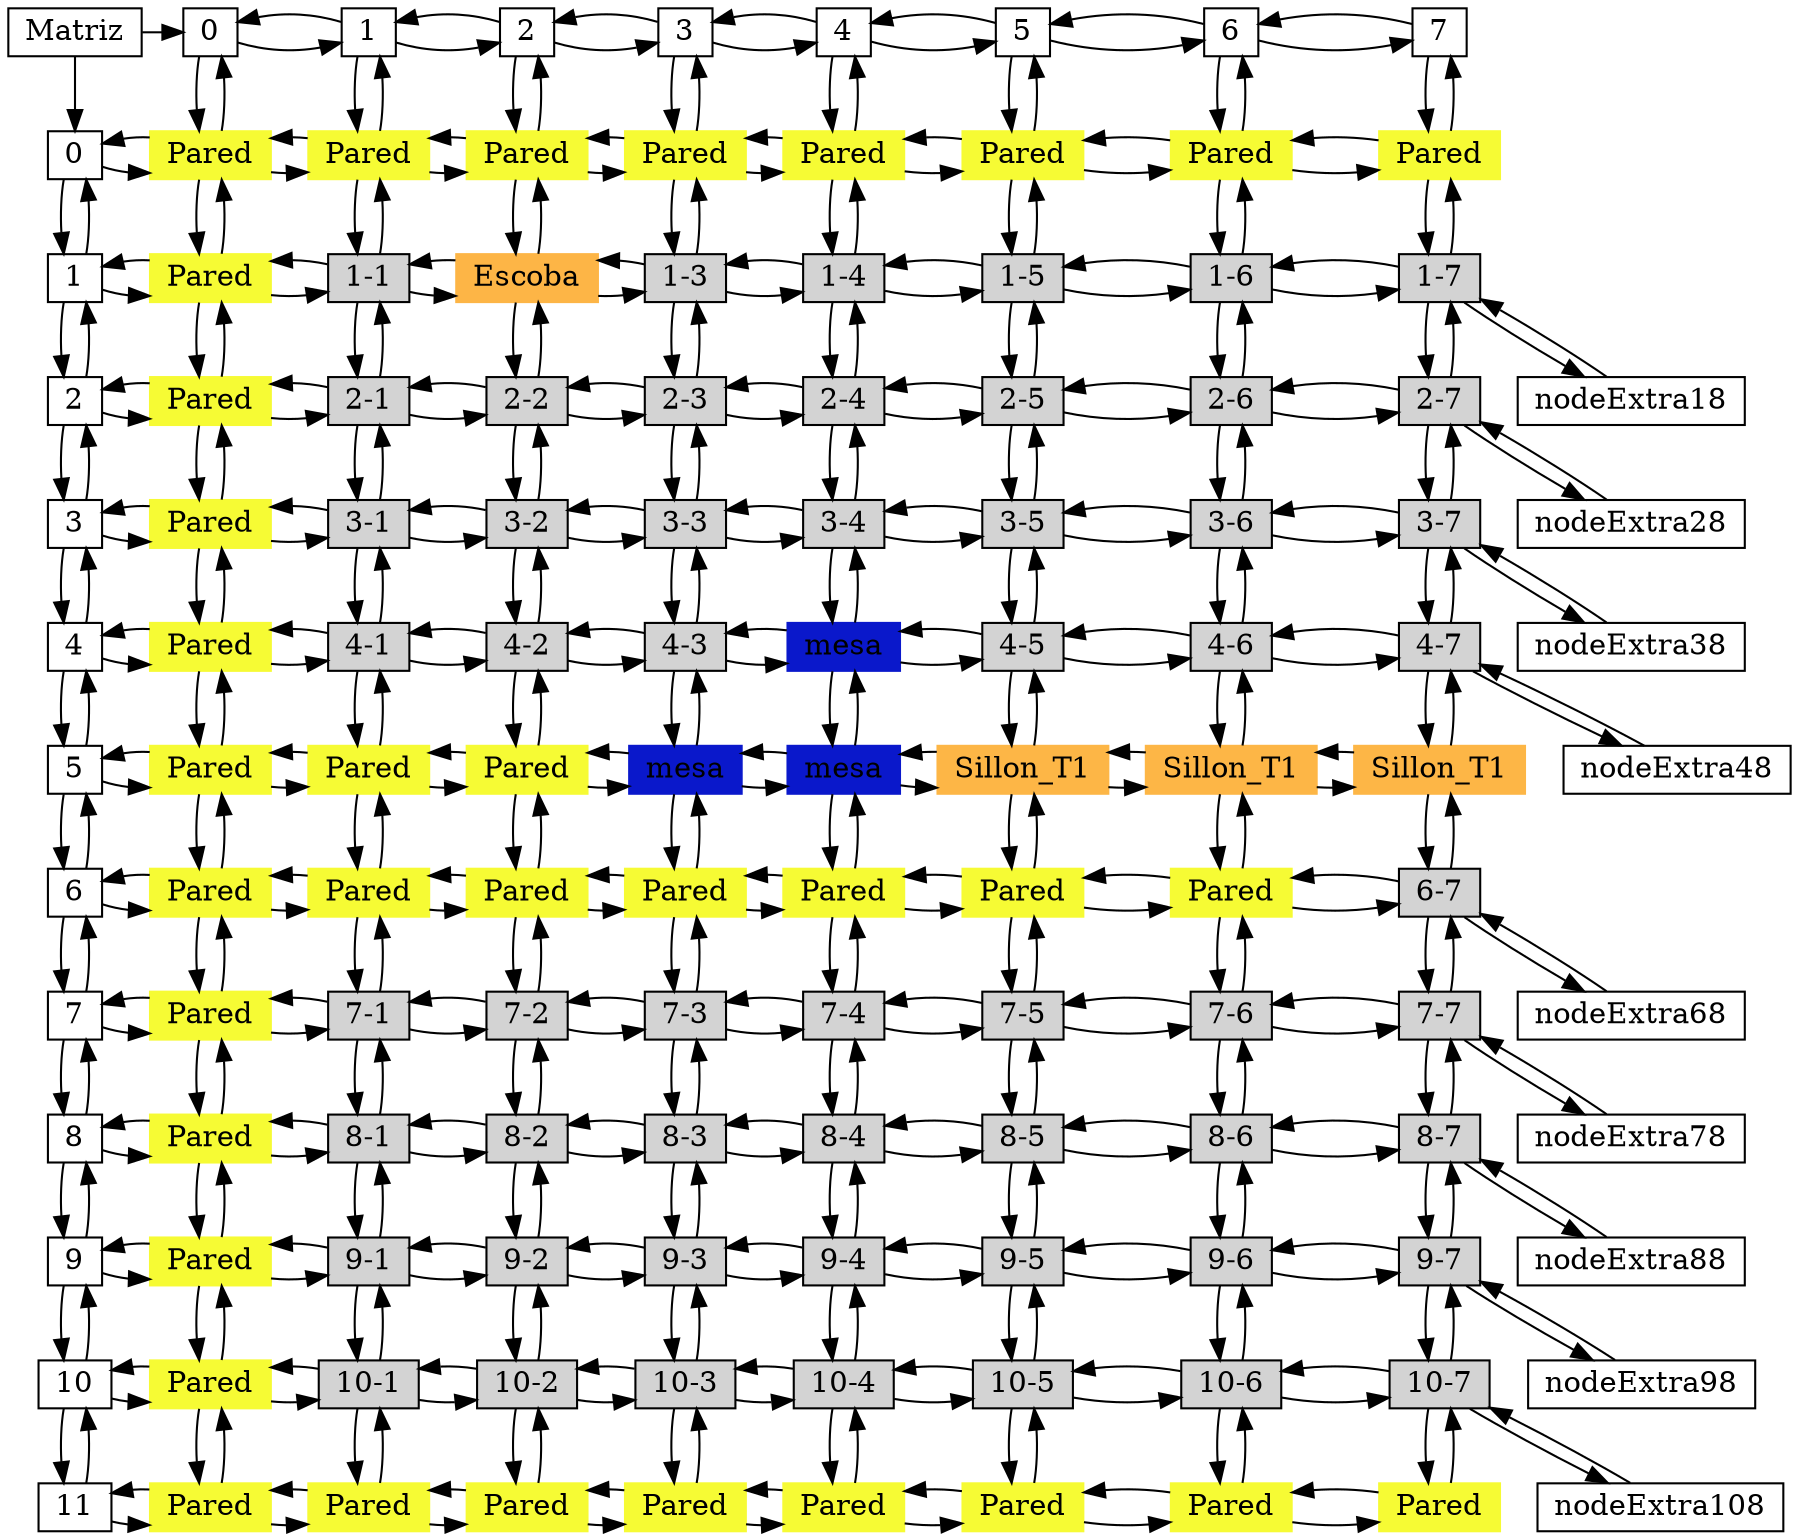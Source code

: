 digraph G {
rankdir = TB; 
node [shape=box, width=.1, height=.1]; 
node0 [label = "Matriz", group=-1] 
{ 
rank=same; node0, nodeY0, nodeY1, nodeY2, nodeY3, nodeY4, nodeY5, nodeY6, nodeY7; 
} 
{ 
rank=same; nodeX0, node00, node01, node02, node03, node04, node05, node06, node07; 
} 
{ 
rank=same; nodeX1, node10, nodeExtra11, nodeExtra13, nodeExtra14, nodeExtra15, nodeExtra16, nodeExtra17, node12, nodeExtra11, nodeExtra13, nodeExtra14, nodeExtra15, nodeExtra16, nodeExtra17; 
} 
{ 
rank=same; nodeX2, node20, nodeExtra21, nodeExtra22, nodeExtra23, nodeExtra24, nodeExtra25, nodeExtra26, nodeExtra27; 
} 
{ 
rank=same; nodeX3, node30, nodeExtra31, nodeExtra32, nodeExtra33, nodeExtra34, nodeExtra35, nodeExtra36, nodeExtra37; 
} 
{ 
rank=same; nodeX4, node40, nodeExtra41, nodeExtra42, nodeExtra43, nodeExtra45, nodeExtra46, nodeExtra47, node44, nodeExtra41, nodeExtra42, nodeExtra43, nodeExtra45, nodeExtra46, nodeExtra47; 
} 
{ 
rank=same; nodeX5, node50, node51, node52, node53, node54, node55, node56, node57; 
} 
{ 
rank=same; nodeX6, node60, nodeExtra67, node61, nodeExtra67, node62, nodeExtra67, node63, nodeExtra67, node64, nodeExtra67, node65, nodeExtra67, node66, nodeExtra67; 
} 
{ 
rank=same; nodeX7, node70, nodeExtra71, nodeExtra72, nodeExtra73, nodeExtra74, nodeExtra75, nodeExtra76, nodeExtra77; 
} 
{ 
rank=same; nodeX8, node80, nodeExtra81, nodeExtra82, nodeExtra83, nodeExtra84, nodeExtra85, nodeExtra86, nodeExtra87; 
} 
{ 
rank=same; nodeX9, node90, nodeExtra91, nodeExtra92, nodeExtra93, nodeExtra94, nodeExtra95, nodeExtra96, nodeExtra97; 
} 
{ 
rank=same; nodeX10, node100, nodeExtra101, nodeExtra102, nodeExtra103, nodeExtra104, nodeExtra105, nodeExtra106, nodeExtra107; 
} 
{ 
rank=same; nodeX11, node110, node111, node112, node113, node114, node115, node116, node117; 
} 
nodeY0[label = "0", group=0]; 
nodeY1[label = "1", group=1]; 
nodeY2[label = "2", group=2]; 
nodeY3[label = "3", group=3]; 
nodeY4[label = "4", group=4]; 
nodeY5[label = "5", group=5]; 
nodeY6[label = "6", group=6]; 
nodeY7[label = "7", group=7]; 
nodeX0[label = "0", group=-1]; 
nodeX1[label = "1", group=-1]; 
nodeX2[label = "2", group=-1]; 
nodeX3[label = "3", group=-1]; 
nodeX4[label = "4", group=-1]; 
nodeX5[label = "5", group=-1]; 
nodeX6[label = "6", group=-1]; 
nodeX7[label = "7", group=-1]; 
nodeX8[label = "8", group=-1]; 
nodeX9[label = "9", group=-1]; 
nodeX10[label = "10", group=-1]; 
nodeX11[label = "11", group=-1]; 
nodeExtra11[label = "1-1", group=1, style=filled]; 
nodeExtra21[label = "2-1", group=1, style=filled]; 
nodeExtra31[label = "3-1", group=1, style=filled]; 
nodeExtra41[label = "4-1", group=1, style=filled]; 
nodeExtra71[label = "7-1", group=1, style=filled]; 
nodeExtra81[label = "8-1", group=1, style=filled]; 
nodeExtra91[label = "9-1", group=1, style=filled]; 
nodeExtra101[label = "10-1", group=1, style=filled]; 
nodeExtra22[label = "2-2", group=2, style=filled]; 
nodeExtra32[label = "3-2", group=2, style=filled]; 
nodeExtra42[label = "4-2", group=2, style=filled]; 
nodeExtra72[label = "7-2", group=2, style=filled]; 
nodeExtra82[label = "8-2", group=2, style=filled]; 
nodeExtra92[label = "9-2", group=2, style=filled]; 
nodeExtra102[label = "10-2", group=2, style=filled]; 
nodeExtra13[label = "1-3", group=3, style=filled]; 
nodeExtra23[label = "2-3", group=3, style=filled]; 
nodeExtra33[label = "3-3", group=3, style=filled]; 
nodeExtra43[label = "4-3", group=3, style=filled]; 
nodeExtra73[label = "7-3", group=3, style=filled]; 
nodeExtra83[label = "8-3", group=3, style=filled]; 
nodeExtra93[label = "9-3", group=3, style=filled]; 
nodeExtra103[label = "10-3", group=3, style=filled]; 
nodeExtra14[label = "1-4", group=4, style=filled]; 
nodeExtra24[label = "2-4", group=4, style=filled]; 
nodeExtra34[label = "3-4", group=4, style=filled]; 
nodeExtra74[label = "7-4", group=4, style=filled]; 
nodeExtra84[label = "8-4", group=4, style=filled]; 
nodeExtra94[label = "9-4", group=4, style=filled]; 
nodeExtra104[label = "10-4", group=4, style=filled]; 
nodeExtra15[label = "1-5", group=5, style=filled]; 
nodeExtra25[label = "2-5", group=5, style=filled]; 
nodeExtra35[label = "3-5", group=5, style=filled]; 
nodeExtra45[label = "4-5", group=5, style=filled]; 
nodeExtra75[label = "7-5", group=5, style=filled]; 
nodeExtra85[label = "8-5", group=5, style=filled]; 
nodeExtra95[label = "9-5", group=5, style=filled]; 
nodeExtra105[label = "10-5", group=5, style=filled]; 
nodeExtra16[label = "1-6", group=6, style=filled]; 
nodeExtra26[label = "2-6", group=6, style=filled]; 
nodeExtra36[label = "3-6", group=6, style=filled]; 
nodeExtra46[label = "4-6", group=6, style=filled]; 
nodeExtra76[label = "7-6", group=6, style=filled]; 
nodeExtra86[label = "8-6", group=6, style=filled]; 
nodeExtra96[label = "9-6", group=6, style=filled]; 
nodeExtra106[label = "10-6", group=6, style=filled]; 
nodeExtra17[label = "1-7", group=7, style=filled]; 
nodeExtra27[label = "2-7", group=7, style=filled]; 
nodeExtra37[label = "3-7", group=7, style=filled]; 
nodeExtra47[label = "4-7", group=7, style=filled]; 
nodeExtra67[label = "6-7", group=7, style=filled]; 
nodeExtra77[label = "7-7", group=7, style=filled]; 
nodeExtra87[label = "8-7", group=7, style=filled]; 
nodeExtra97[label = "9-7", group=7, style=filled]; 
nodeExtra107[label = "10-7", group=7, style=filled]; 
node00[label = "Pared", group=0, style=filled, color="#F6FB34"]; 
node01[label = "Pared", group=1, style=filled, color="#F6FB34"]; 
node02[label = "Pared", group=2, style=filled, color="#F6FB34"]; 
node03[label = "Pared", group=3, style=filled, color="#F6FB34"]; 
node04[label = "Pared", group=4, style=filled, color="#F6FB34"]; 
node05[label = "Pared", group=5, style=filled, color="#F6FB34"]; 
node06[label = "Pared", group=6, style=filled, color="#F6FB34"]; 
node07[label = "Pared", group=7, style=filled, color="#F6FB34"]; 
node10[label = "Pared", group=0, style=filled, color="#F6FB34"]; 
node12[label = "Escoba", group=2, style=filled, color="#FDB546"]; 
node20[label = "Pared", group=0, style=filled, color="#F6FB34"]; 
node30[label = "Pared", group=0, style=filled, color="#F6FB34"]; 
node40[label = "Pared", group=0, style=filled, color="#F6FB34"]; 
node44[label = "mesa", group=4, style=filled, color="#0A18CB"]; 
node50[label = "Pared", group=0, style=filled, color="#F6FB34"]; 
node51[label = "Pared", group=1, style=filled, color="#F6FB34"]; 
node52[label = "Pared", group=2, style=filled, color="#F6FB34"]; 
node53[label = "mesa", group=3, style=filled, color="#0A18CB"]; 
node54[label = "mesa", group=4, style=filled, color="#0A18CB"]; 
node55[label = "Sillon_T1", group=5, style=filled, color="#FDB646"]; 
node56[label = "Sillon_T1", group=6, style=filled, color="#FDB646"]; 
node57[label = "Sillon_T1", group=7, style=filled, color="#FDB646"]; 
node60[label = "Pared", group=0, style=filled, color="#F6FB34"]; 
node61[label = "Pared", group=1, style=filled, color="#F6FB34"]; 
node62[label = "Pared", group=2, style=filled, color="#F6FB34"]; 
node63[label = "Pared", group=3, style=filled, color="#F6FB34"]; 
node64[label = "Pared", group=4, style=filled, color="#F6FB34"]; 
node65[label = "Pared", group=5, style=filled, color="#F6FB34"]; 
node66[label = "Pared", group=6, style=filled, color="#F6FB34"]; 
node70[label = "Pared", group=0, style=filled, color="#F6FB34"]; 
node80[label = "Pared", group=0, style=filled, color="#F6FB34"]; 
node90[label = "Pared", group=0, style=filled, color="#F6FB34"]; 
node100[label = "Pared", group=0, style=filled, color="#F6FB34"]; 
node110[label = "Pared", group=0, style=filled, color="#F6FB34"]; 
node111[label = "Pared", group=1, style=filled, color="#F6FB34"]; 
node112[label = "Pared", group=2, style=filled, color="#F6FB34"]; 
node113[label = "Pared", group=3, style=filled, color="#F6FB34"]; 
node114[label = "Pared", group=4, style=filled, color="#F6FB34"]; 
node115[label = "Pared", group=5, style=filled, color="#F6FB34"]; 
node116[label = "Pared", group=6, style=filled, color="#F6FB34"]; 
node117[label = "Pared", group=7, style=filled, color="#F6FB34"]; 
node0->nodeY0; 
node0->nodeX0; 
nodeY0->nodeY1;
nodeY1->nodeY0;
nodeY0->node00; 
node00->nodeY0; 
node00->node10; 
node10->node00; 
node10->node20; 
node20->node10; 
node20->node30; 
node30->node20; 
node30->node40; 
node40->node30; 
node40->node50; 
node50->node40; 
node50->node60; 
node60->node50; 
node60->node70; 
node70->node60; 
node70->node80; 
node80->node70; 
node80->node90; 
node90->node80; 
node90->node100; 
node100->node90; 
node100->node110; 
node110->node100; 
nodeY1->nodeY2;
nodeY2->nodeY1;
nodeY1->node01; 
node01->nodeY1; 
node01->nodeExtra11; 
nodeExtra11->node01; 
nodeExtra41->node51; 
node51->nodeExtra41; 
nodeExtra11->nodeExtra21; 
nodeExtra21->nodeExtra11; 
nodeExtra21->nodeExtra31; 
nodeExtra31->nodeExtra21; 
nodeExtra31->nodeExtra41; 
nodeExtra41->nodeExtra31; 
node51->node61; 
node61->node51; 
node61->nodeExtra71; 
nodeExtra71->node61; 
nodeExtra101->node111; 
node111->nodeExtra101; 
nodeExtra71->nodeExtra81; 
nodeExtra81->nodeExtra71; 
nodeExtra81->nodeExtra91; 
nodeExtra91->nodeExtra81; 
nodeExtra91->nodeExtra101; 
nodeExtra101->nodeExtra91; 
nodeY2->nodeY3;
nodeY3->nodeY2;
nodeY2->node02; 
node02->nodeY2; 
node02->node12; 
node12->node02; 
node12->nodeExtra22; 
nodeExtra22->node12; 
nodeExtra42->node52; 
node52->nodeExtra42; 
nodeExtra22->nodeExtra32; 
nodeExtra32->nodeExtra22; 
nodeExtra32->nodeExtra42; 
nodeExtra42->nodeExtra32; 
node52->node62; 
node62->node52; 
node62->nodeExtra72; 
nodeExtra72->node62; 
nodeExtra102->node112; 
node112->nodeExtra102; 
nodeExtra72->nodeExtra82; 
nodeExtra82->nodeExtra72; 
nodeExtra82->nodeExtra92; 
nodeExtra92->nodeExtra82; 
nodeExtra92->nodeExtra102; 
nodeExtra102->nodeExtra92; 
nodeY3->nodeY4;
nodeY4->nodeY3;
nodeY3->node03; 
node03->nodeY3; 
node03->nodeExtra13; 
nodeExtra13->node03; 
nodeExtra43->node53; 
node53->nodeExtra43; 
nodeExtra13->nodeExtra23; 
nodeExtra23->nodeExtra13; 
nodeExtra23->nodeExtra33; 
nodeExtra33->nodeExtra23; 
nodeExtra33->nodeExtra43; 
nodeExtra43->nodeExtra33; 
node53->node63; 
node63->node53; 
node63->nodeExtra73; 
nodeExtra73->node63; 
nodeExtra103->node113; 
node113->nodeExtra103; 
nodeExtra73->nodeExtra83; 
nodeExtra83->nodeExtra73; 
nodeExtra83->nodeExtra93; 
nodeExtra93->nodeExtra83; 
nodeExtra93->nodeExtra103; 
nodeExtra103->nodeExtra93; 
nodeY4->nodeY5;
nodeY5->nodeY4;
nodeY4->node04; 
node04->nodeY4; 
node04->nodeExtra14; 
nodeExtra14->node04; 
nodeExtra34->node44; 
node44->nodeExtra34; 
nodeExtra14->nodeExtra24; 
nodeExtra24->nodeExtra14; 
nodeExtra24->nodeExtra34; 
nodeExtra34->nodeExtra24; 
node44->node54; 
node54->node44; 
node54->node64; 
node64->node54; 
node64->nodeExtra74; 
nodeExtra74->node64; 
nodeExtra104->node114; 
node114->nodeExtra104; 
nodeExtra74->nodeExtra84; 
nodeExtra84->nodeExtra74; 
nodeExtra84->nodeExtra94; 
nodeExtra94->nodeExtra84; 
nodeExtra94->nodeExtra104; 
nodeExtra104->nodeExtra94; 
nodeY5->nodeY6;
nodeY6->nodeY5;
nodeY5->node05; 
node05->nodeY5; 
node05->nodeExtra15; 
nodeExtra15->node05; 
nodeExtra45->node55; 
node55->nodeExtra45; 
nodeExtra15->nodeExtra25; 
nodeExtra25->nodeExtra15; 
nodeExtra25->nodeExtra35; 
nodeExtra35->nodeExtra25; 
nodeExtra35->nodeExtra45; 
nodeExtra45->nodeExtra35; 
node55->node65; 
node65->node55; 
node65->nodeExtra75; 
nodeExtra75->node65; 
nodeExtra105->node115; 
node115->nodeExtra105; 
nodeExtra75->nodeExtra85; 
nodeExtra85->nodeExtra75; 
nodeExtra85->nodeExtra95; 
nodeExtra95->nodeExtra85; 
nodeExtra95->nodeExtra105; 
nodeExtra105->nodeExtra95; 
nodeY6->nodeY7;
nodeY7->nodeY6;
nodeY6->node06; 
node06->nodeY6; 
node06->nodeExtra16; 
nodeExtra16->node06; 
nodeExtra46->node56; 
node56->nodeExtra46; 
nodeExtra16->nodeExtra26; 
nodeExtra26->nodeExtra16; 
nodeExtra26->nodeExtra36; 
nodeExtra36->nodeExtra26; 
nodeExtra36->nodeExtra46; 
nodeExtra46->nodeExtra36; 
node56->node66; 
node66->node56; 
node66->nodeExtra76; 
nodeExtra76->node66; 
nodeExtra106->node116; 
node116->nodeExtra106; 
nodeExtra76->nodeExtra86; 
nodeExtra86->nodeExtra76; 
nodeExtra86->nodeExtra96; 
nodeExtra96->nodeExtra86; 
nodeExtra96->nodeExtra106; 
nodeExtra106->nodeExtra96; 
nodeY7->node07; 
node07->nodeY7; 
node07->nodeExtra17; 
nodeExtra17->node07; 
nodeExtra47->node57; 
node57->nodeExtra47; 
nodeExtra17->nodeExtra27; 
nodeExtra27->nodeExtra17; 
nodeExtra27->nodeExtra37; 
nodeExtra37->nodeExtra27; 
nodeExtra37->nodeExtra47; 
nodeExtra47->nodeExtra37; 
node57->nodeExtra67; 
nodeExtra67->node57; 
nodeExtra107->node117; 
node117->nodeExtra107; 
nodeExtra67->nodeExtra77; 
nodeExtra77->nodeExtra67; 
nodeExtra77->nodeExtra87; 
nodeExtra87->nodeExtra77; 
nodeExtra87->nodeExtra97; 
nodeExtra97->nodeExtra87; 
nodeExtra97->nodeExtra107; 
nodeExtra107->nodeExtra97; 
nodeX0->nodeX1;
nodeX1->nodeX0;
nodeX0->node00; 
node00->nodeX0; 
node00->node01; 
node01->node00; 
node01->node02; 
node02->node01; 
node02->node03; 
node03->node02; 
node03->node04; 
node04->node03; 
node04->node05; 
node05->node04; 
node05->node06; 
node06->node05; 
node06->node07; 
node07->node06; 
nodeX1->nodeX2;
nodeX2->nodeX1;
nodeX1->node10; 
node10->nodeX1; 
node10->nodeExtra11; 
nodeExtra11->node10; 
nodeExtra11->node12; 
node12->nodeExtra11; 
node12->nodeExtra13; 
nodeExtra13->node12; 
nodeExtra13->nodeExtra14; 
nodeExtra14->nodeExtra13; 
nodeExtra14->nodeExtra15; 
nodeExtra15->nodeExtra14; 
nodeExtra15->nodeExtra16; 
nodeExtra16->nodeExtra15; 
nodeExtra16->nodeExtra17; 
nodeExtra17->nodeExtra16; 
nodeExtra17->nodeExtra18; 
nodeExtra18->nodeExtra17; 
nodeX2->nodeX3;
nodeX3->nodeX2;
nodeX2->node20; 
node20->nodeX2; 
node20->nodeExtra21; 
nodeExtra21->node20; 
nodeExtra21->nodeExtra22; 
nodeExtra22->nodeExtra21; 
nodeExtra22->nodeExtra23; 
nodeExtra23->nodeExtra22; 
nodeExtra23->nodeExtra24; 
nodeExtra24->nodeExtra23; 
nodeExtra24->nodeExtra25; 
nodeExtra25->nodeExtra24; 
nodeExtra25->nodeExtra26; 
nodeExtra26->nodeExtra25; 
nodeExtra26->nodeExtra27; 
nodeExtra27->nodeExtra26; 
nodeExtra27->nodeExtra28; 
nodeExtra28->nodeExtra27; 
nodeX3->nodeX4;
nodeX4->nodeX3;
nodeX3->node30; 
node30->nodeX3; 
node30->nodeExtra31; 
nodeExtra31->node30; 
nodeExtra31->nodeExtra32; 
nodeExtra32->nodeExtra31; 
nodeExtra32->nodeExtra33; 
nodeExtra33->nodeExtra32; 
nodeExtra33->nodeExtra34; 
nodeExtra34->nodeExtra33; 
nodeExtra34->nodeExtra35; 
nodeExtra35->nodeExtra34; 
nodeExtra35->nodeExtra36; 
nodeExtra36->nodeExtra35; 
nodeExtra36->nodeExtra37; 
nodeExtra37->nodeExtra36; 
nodeExtra37->nodeExtra38; 
nodeExtra38->nodeExtra37; 
nodeX4->nodeX5;
nodeX5->nodeX4;
nodeX4->node40; 
node40->nodeX4; 
node40->nodeExtra41; 
nodeExtra41->node40; 
nodeExtra43->node44; 
node44->nodeExtra43; 
nodeExtra41->nodeExtra42; 
nodeExtra42->nodeExtra41; 
nodeExtra42->nodeExtra43; 
nodeExtra43->nodeExtra42; 
node44->nodeExtra45; 
nodeExtra45->node44; 
nodeExtra45->nodeExtra46; 
nodeExtra46->nodeExtra45; 
nodeExtra46->nodeExtra47; 
nodeExtra47->nodeExtra46; 
nodeExtra47->nodeExtra48; 
nodeExtra48->nodeExtra47; 
nodeX5->nodeX6;
nodeX6->nodeX5;
nodeX5->node50; 
node50->nodeX5; 
node50->node51; 
node51->node50; 
node51->node52; 
node52->node51; 
node52->node53; 
node53->node52; 
node53->node54; 
node54->node53; 
node54->node55; 
node55->node54; 
node55->node56; 
node56->node55; 
node56->node57; 
node57->node56; 
nodeX6->nodeX7;
nodeX7->nodeX6;
nodeX6->node60; 
node60->nodeX6; 
node60->node61; 
node61->node60; 
node61->node62; 
node62->node61; 
node62->node63; 
node63->node62; 
node63->node64; 
node64->node63; 
node64->node65; 
node65->node64; 
node65->node66; 
node66->node65; 
node66->nodeExtra67; 
nodeExtra67->node66; 
nodeExtra67->nodeExtra68; 
nodeExtra68->nodeExtra67; 
nodeX7->nodeX8;
nodeX8->nodeX7;
nodeX7->node70; 
node70->nodeX7; 
node70->nodeExtra71; 
nodeExtra71->node70; 
nodeExtra71->nodeExtra72; 
nodeExtra72->nodeExtra71; 
nodeExtra72->nodeExtra73; 
nodeExtra73->nodeExtra72; 
nodeExtra73->nodeExtra74; 
nodeExtra74->nodeExtra73; 
nodeExtra74->nodeExtra75; 
nodeExtra75->nodeExtra74; 
nodeExtra75->nodeExtra76; 
nodeExtra76->nodeExtra75; 
nodeExtra76->nodeExtra77; 
nodeExtra77->nodeExtra76; 
nodeExtra77->nodeExtra78; 
nodeExtra78->nodeExtra77; 
nodeX8->nodeX9;
nodeX9->nodeX8;
nodeX8->node80; 
node80->nodeX8; 
node80->nodeExtra81; 
nodeExtra81->node80; 
nodeExtra81->nodeExtra82; 
nodeExtra82->nodeExtra81; 
nodeExtra82->nodeExtra83; 
nodeExtra83->nodeExtra82; 
nodeExtra83->nodeExtra84; 
nodeExtra84->nodeExtra83; 
nodeExtra84->nodeExtra85; 
nodeExtra85->nodeExtra84; 
nodeExtra85->nodeExtra86; 
nodeExtra86->nodeExtra85; 
nodeExtra86->nodeExtra87; 
nodeExtra87->nodeExtra86; 
nodeExtra87->nodeExtra88; 
nodeExtra88->nodeExtra87; 
nodeX9->nodeX10;
nodeX10->nodeX9;
nodeX9->node90; 
node90->nodeX9; 
node90->nodeExtra91; 
nodeExtra91->node90; 
nodeExtra91->nodeExtra92; 
nodeExtra92->nodeExtra91; 
nodeExtra92->nodeExtra93; 
nodeExtra93->nodeExtra92; 
nodeExtra93->nodeExtra94; 
nodeExtra94->nodeExtra93; 
nodeExtra94->nodeExtra95; 
nodeExtra95->nodeExtra94; 
nodeExtra95->nodeExtra96; 
nodeExtra96->nodeExtra95; 
nodeExtra96->nodeExtra97; 
nodeExtra97->nodeExtra96; 
nodeExtra97->nodeExtra98; 
nodeExtra98->nodeExtra97; 
nodeX10->nodeX11;
nodeX11->nodeX10;
nodeX10->node100; 
node100->nodeX10; 
node100->nodeExtra101; 
nodeExtra101->node100; 
nodeExtra101->nodeExtra102; 
nodeExtra102->nodeExtra101; 
nodeExtra102->nodeExtra103; 
nodeExtra103->nodeExtra102; 
nodeExtra103->nodeExtra104; 
nodeExtra104->nodeExtra103; 
nodeExtra104->nodeExtra105; 
nodeExtra105->nodeExtra104; 
nodeExtra105->nodeExtra106; 
nodeExtra106->nodeExtra105; 
nodeExtra106->nodeExtra107; 
nodeExtra107->nodeExtra106; 
nodeExtra107->nodeExtra108; 
nodeExtra108->nodeExtra107; 
nodeX11->node110; 
node110->nodeX11; 
node110->node111; 
node111->node110; 
node111->node112; 
node112->node111; 
node112->node113; 
node113->node112; 
node113->node114; 
node114->node113; 
node114->node115; 
node115->node114; 
node115->node116; 
node116->node115; 
node116->node117; 
node117->node116; 
}